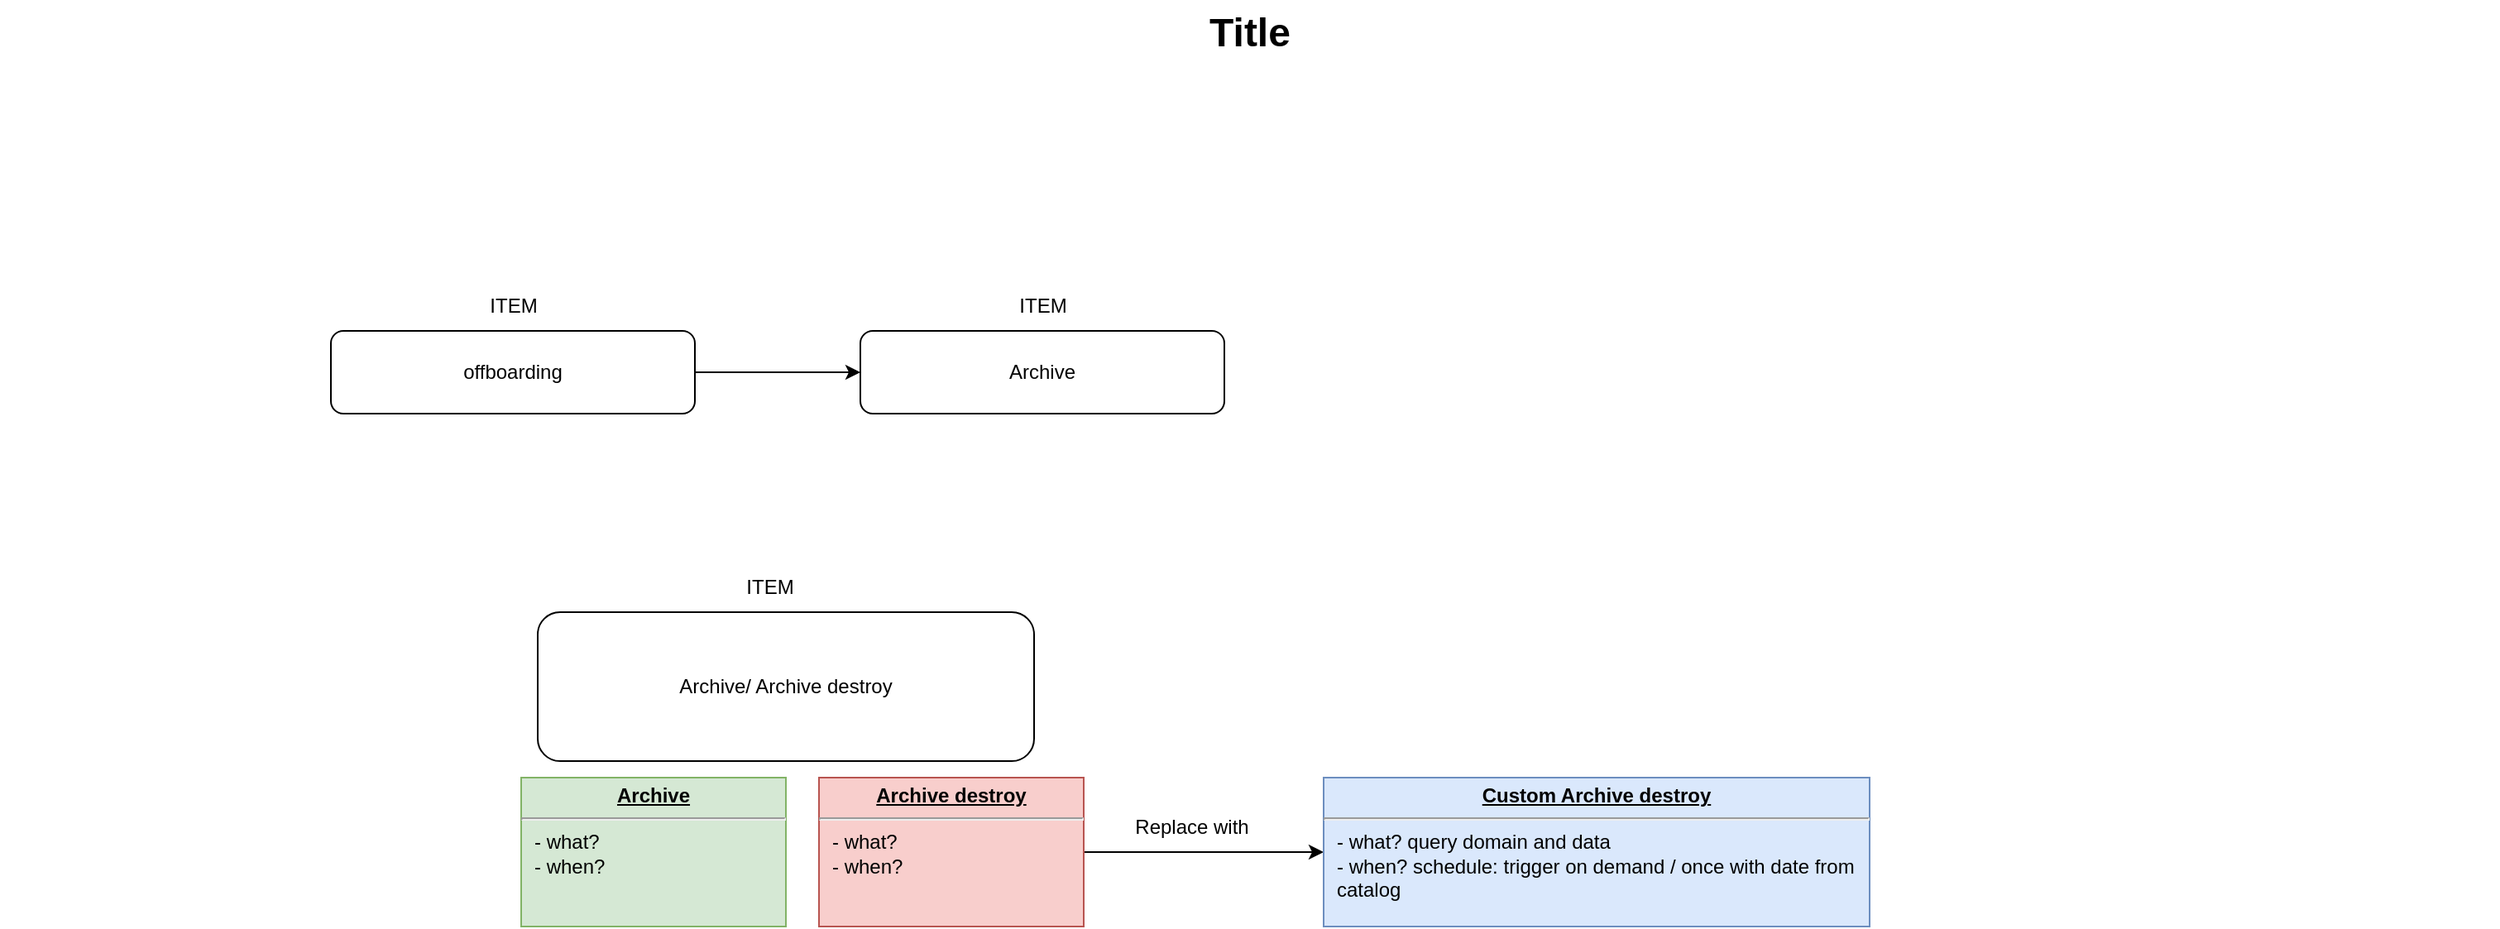 <mxfile version="20.8.22" type="github">
  <diagram name="Page-1" id="929967ad-93f9-6ef4-fab6-5d389245f69c">
    <mxGraphModel dx="1199" dy="1039" grid="1" gridSize="10" guides="1" tooltips="1" connect="1" arrows="1" fold="1" page="1" pageScale="1.5" pageWidth="1169" pageHeight="826" background="none" math="0" shadow="0">
      <root>
        <mxCell id="0" style=";html=1;" />
        <mxCell id="1" style=";html=1;" parent="0" />
        <mxCell id="1672d66443f91eb5-23" value="Title" style="text;strokeColor=none;fillColor=none;html=1;fontSize=24;fontStyle=1;verticalAlign=middle;align=center;" parent="1" vertex="1">
          <mxGeometry x="120" y="40" width="1510" height="40" as="geometry" />
        </mxCell>
        <mxCell id="8ovKBdUxqVshIQzWrQ2V-6" style="edgeStyle=orthogonalEdgeStyle;rounded=0;orthogonalLoop=1;jettySize=auto;html=1;entryX=0;entryY=0.5;entryDx=0;entryDy=0;" parent="1" source="8ovKBdUxqVshIQzWrQ2V-2" target="XWH6-G-QCLqWxmdfOk9X-2" edge="1">
          <mxGeometry relative="1" as="geometry">
            <mxPoint x="780" y="285" as="targetPoint" />
          </mxGeometry>
        </mxCell>
        <mxCell id="8ovKBdUxqVshIQzWrQ2V-2" value="offboarding" style="rounded=1;whiteSpace=wrap;html=1;" parent="1" vertex="1">
          <mxGeometry x="320" y="240" width="220" height="50" as="geometry" />
        </mxCell>
        <mxCell id="8ovKBdUxqVshIQzWrQ2V-3" value="ITEM" style="text;html=1;align=center;verticalAlign=middle;resizable=0;points=[];autosize=1;strokeColor=none;fillColor=none;" parent="1" vertex="1">
          <mxGeometry x="405" y="210" width="50" height="30" as="geometry" />
        </mxCell>
        <mxCell id="8ovKBdUxqVshIQzWrQ2V-5" value="ITEM" style="text;html=1;align=center;verticalAlign=middle;resizable=0;points=[];autosize=1;strokeColor=none;fillColor=none;" parent="1" vertex="1">
          <mxGeometry x="725" y="210" width="50" height="30" as="geometry" />
        </mxCell>
        <mxCell id="8ovKBdUxqVshIQzWrQ2V-8" value="Archive/ Archive destroy" style="rounded=1;whiteSpace=wrap;html=1;" parent="1" vertex="1">
          <mxGeometry x="445" y="410" width="300" height="90" as="geometry" />
        </mxCell>
        <mxCell id="8ovKBdUxqVshIQzWrQ2V-9" value="ITEM" style="text;html=1;align=center;verticalAlign=middle;resizable=0;points=[];autosize=1;strokeColor=none;fillColor=none;" parent="1" vertex="1">
          <mxGeometry x="560" y="380" width="50" height="30" as="geometry" />
        </mxCell>
        <mxCell id="NQLpRkI1rYadRzuyis0T-1" value="&lt;p style=&quot;margin:0px;margin-top:4px;text-align:center;text-decoration:underline;&quot;&gt;&lt;b&gt;Archive&lt;/b&gt;&lt;/p&gt;&lt;hr&gt;&lt;p style=&quot;margin:0px;margin-left:8px;&quot;&gt;- what?&lt;/p&gt;&lt;p style=&quot;margin:0px;margin-left:8px;&quot;&gt;- when?&lt;br&gt;&lt;/p&gt;" style="verticalAlign=top;align=left;overflow=fill;fontSize=12;fontFamily=Helvetica;html=1;whiteSpace=wrap;fillColor=#d5e8d4;strokeColor=#82b366;" parent="1" vertex="1">
          <mxGeometry x="435" y="510" width="160" height="90" as="geometry" />
        </mxCell>
        <mxCell id="XWH6-G-QCLqWxmdfOk9X-16" style="edgeStyle=orthogonalEdgeStyle;rounded=0;orthogonalLoop=1;jettySize=auto;html=1;entryX=0;entryY=0.5;entryDx=0;entryDy=0;" edge="1" parent="1" source="NQLpRkI1rYadRzuyis0T-2" target="XWH6-G-QCLqWxmdfOk9X-15">
          <mxGeometry relative="1" as="geometry" />
        </mxCell>
        <mxCell id="NQLpRkI1rYadRzuyis0T-2" value="&lt;p style=&quot;margin:0px;margin-top:4px;text-align:center;text-decoration:underline;&quot;&gt;&lt;b&gt;Archive destroy&lt;/b&gt;&lt;/p&gt;&lt;hr&gt;&lt;p style=&quot;margin:0px;margin-left:8px;&quot;&gt;- what?&lt;/p&gt;&lt;p style=&quot;margin:0px;margin-left:8px;&quot;&gt;- when?&lt;br&gt;&lt;/p&gt;" style="verticalAlign=top;align=left;overflow=fill;fontSize=12;fontFamily=Helvetica;html=1;whiteSpace=wrap;fillColor=#f8cecc;strokeColor=#b85450;" parent="1" vertex="1">
          <mxGeometry x="615" y="510" width="160" height="90" as="geometry" />
        </mxCell>
        <mxCell id="XWH6-G-QCLqWxmdfOk9X-1" style="edgeStyle=orthogonalEdgeStyle;rounded=0;orthogonalLoop=1;jettySize=auto;html=1;exitX=0.5;exitY=1;exitDx=0;exitDy=0;" edge="1" parent="1" source="8ovKBdUxqVshIQzWrQ2V-2" target="8ovKBdUxqVshIQzWrQ2V-2">
          <mxGeometry relative="1" as="geometry" />
        </mxCell>
        <mxCell id="XWH6-G-QCLqWxmdfOk9X-2" value="Archive" style="rounded=1;whiteSpace=wrap;html=1;" vertex="1" parent="1">
          <mxGeometry x="640" y="240" width="220" height="50" as="geometry" />
        </mxCell>
        <mxCell id="XWH6-G-QCLqWxmdfOk9X-15" value="&lt;p style=&quot;margin:0px;margin-top:4px;text-align:center;text-decoration:underline;&quot;&gt;&lt;b&gt;Custom Archive destroy&lt;/b&gt;&lt;/p&gt;&lt;hr&gt;&lt;p style=&quot;margin:0px;margin-left:8px;&quot;&gt;- what? query domain and data&lt;/p&gt;&lt;p style=&quot;margin:0px;margin-left:8px;&quot;&gt;- when? schedule: trigger on demand / once with date from catalog&lt;br&gt;&lt;/p&gt;" style="verticalAlign=top;align=left;overflow=fill;fontSize=12;fontFamily=Helvetica;html=1;whiteSpace=wrap;fillColor=#dae8fc;strokeColor=#6c8ebf;" vertex="1" parent="1">
          <mxGeometry x="920" y="510" width="330" height="90" as="geometry" />
        </mxCell>
        <mxCell id="XWH6-G-QCLqWxmdfOk9X-17" value="Replace with" style="text;html=1;align=center;verticalAlign=middle;resizable=0;points=[];autosize=1;strokeColor=none;fillColor=none;" vertex="1" parent="1">
          <mxGeometry x="795" y="525" width="90" height="30" as="geometry" />
        </mxCell>
      </root>
    </mxGraphModel>
  </diagram>
</mxfile>
